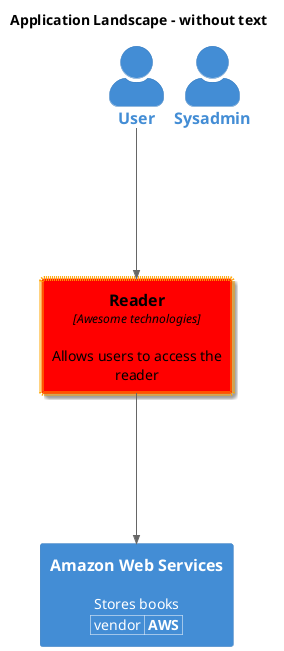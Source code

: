 @startuml
set separator none
!ENABLE_ALL_PLANT_ELEMENTS = 1
skinparam linetype ortho
skinparam nodesep 10
skinparam ranksep 150
top to bottom direction
title Application Landscape - without text
!include <C4/C4>
!include <C4/C4_Context>
!include <C4/C4_Container>
AddElementTag("HighlightedElement", $bgColor="red", $fontColor="black", $borderColor="orange", $shadowing="true", $shape="RoundedBox", $sprite="", $techn="Awesome technologies", $legendText="Awesome element", $legendSprite="", $borderStyle="DOTTED", $borderThickness="5")
AddRelTag("HighlightedRelation", $textColor="red", $lineColor="red", $lineStyle="DOTTED", $sprite="", $techn="", $legendText="Awesome relation", $legendSprite="", $lineThickness="2")
Container($alias="Person_user", $label="User", $techn="", $descr="", $sprite="", $tags="", $link="", $baseShape="actor")
Container($alias="Person_sysadmin", $label="Sysadmin", $techn="", $descr="", $sprite="", $tags="", $link="", $baseShape="actor")
Container($alias="SoftwareSystem_reader_ss", $label="Reader", $techn="", $descr="Allows users to access the reader", $sprite="", $tags="HighlightedElement", $link="", $baseShape="rectangle")
WithoutPropertyHeader()
AddProperty("vendor","AWS")
Container($alias="SoftwareSystem_aws_ss", $label="Amazon Web Services", $techn="", $descr="Stores books", $sprite="", $tags="", $link="", $baseShape="rectangle")
Rel($from="Person_user", $to="SoftwareSystem_reader_ss", $label="", $techn="", $descr="", $sprite="", $tags="", $link="")
Rel($from="SoftwareSystem_reader_ss", $to="SoftwareSystem_aws_ss", $label="", $techn="", $descr="", $sprite="", $tags="", $link="")
hide stereotypes
@enduml
